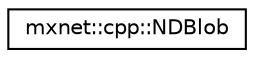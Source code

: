 digraph "Graphical Class Hierarchy"
{
  edge [fontname="Helvetica",fontsize="10",labelfontname="Helvetica",labelfontsize="10"];
  node [fontname="Helvetica",fontsize="10",shape=record];
  rankdir="LR";
  Node1 [label="mxnet::cpp::NDBlob",height=0.2,width=0.4,color="black", fillcolor="white", style="filled",URL="$structmxnet_1_1cpp_1_1NDBlob.html",tooltip="struct to store NDArrayHandle "];
}
